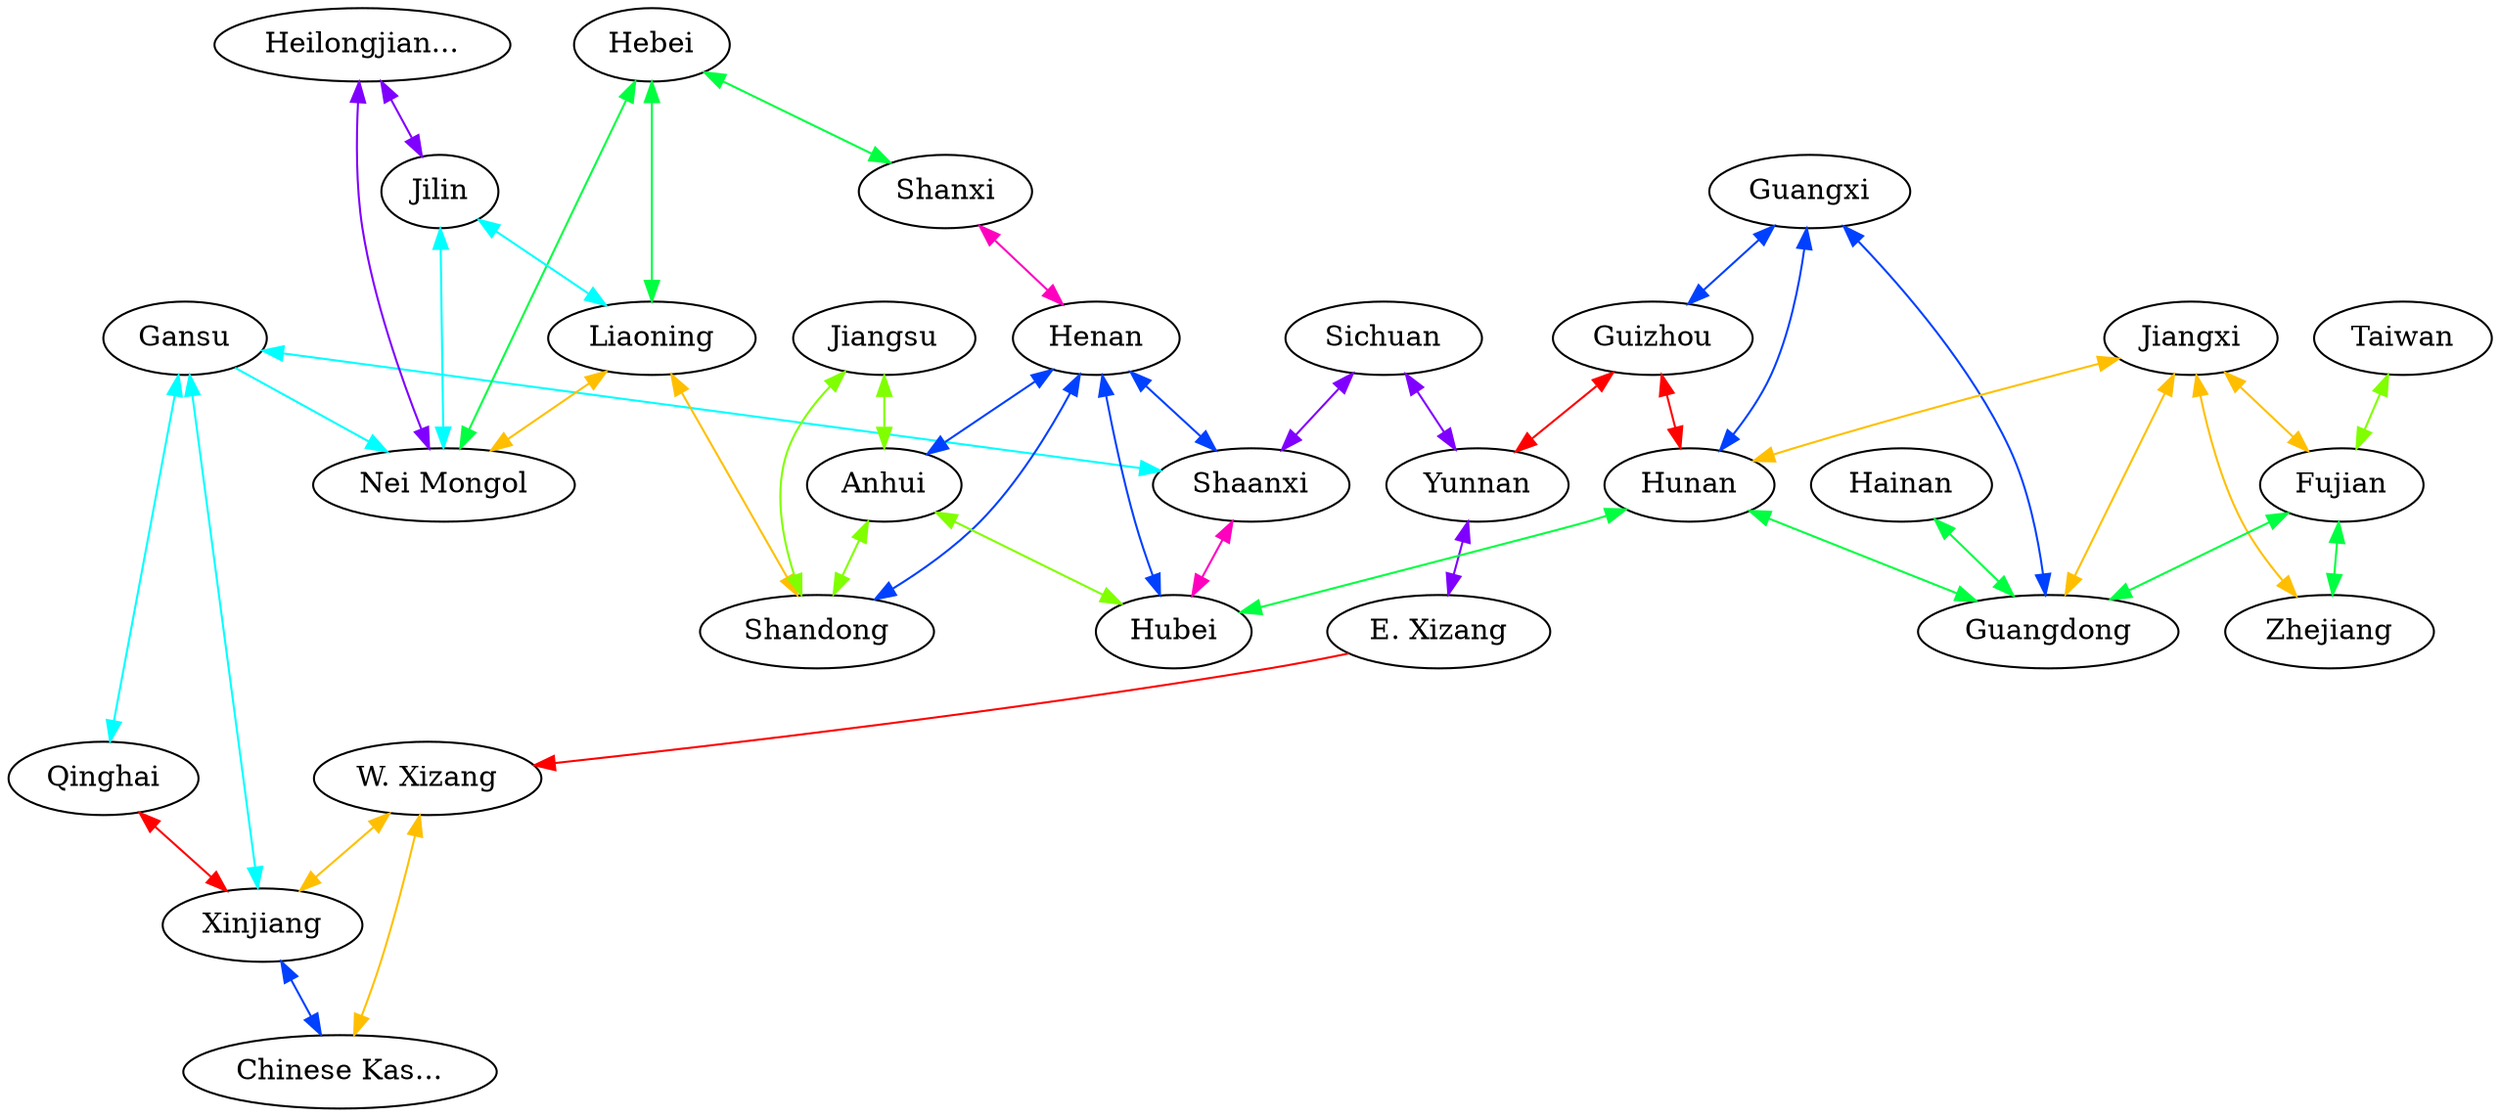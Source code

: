 graph x {
"Xinjiang" [pos="1.44444444444444,-3.16666666666667",label="Xinjiang"]
"Qinghai" [pos="3,-4.01388888888889",label="Qinghai"]
"Gansu" [pos="4.41666666666667,-4.18055555555556",label="Gansu"]
"Shaanxi" [pos="5.15277777777778,-4.15277777777778",label="Shaanxi"]
"W. Xizang" [pos="1.02777777777778,-4.31944444444444",label="W. Xizang"]
"E. Xizang" [pos="2.11111111111111,-4.98611111111111",label="E. Xizang"]
"Yunnan" [pos="3.88888888888889,-6.31944444444444",label="Yunnan"]
"Sichuan" [pos="4.22222222222222,-5.125",label="Sichuan"]
"Guizhou" [pos="4.98611111111111,-5.56944444444444",label="Guizhou"]
"Nei Mongol" [pos="5.20833333333333,-2.94444444444444",label="Nei Mongol"]
"Hebei" [pos="6.06944444444444,-3.36111111111111",label="Hebei"]
"Shanxi" [pos="5.54166666666667,-3.79166666666667",label="Shanxi"]
"Heilongjiang" [pos="7.5,-1.65277777777778",label="Heilongjian..."]
"Jilin" [pos="7.51388888888889,-2.27777777777778",label="Jilin"]
"Liaoning" [pos="7.09722222222222,-2.55555555555556",label="Liaoning"]
"Henan" [pos="5.66666666666667,-4.41666666666667",label="Henan"]
"Shandong" [pos="6.41666666666667,-3.875",label="Shandong"]
"Hubei" [pos="6.01388888888889,-4.90277777777778",label="Hubei"]
"Hunan" [pos="5.65277777777778,-5.59722222222222",label="Hunan"]
"Guangxi" [pos="5.18055555555556,-6.43055555555556",label="Guangxi"]
"Guangdong" [pos="5.83333333333333,-6.43055555555556",label="Guangdong"]
"Hainan" [pos="5.40277777777778,-7.19444444444444",label="Hainan"]
"Jiangsu" [pos="6.875,-4.47222222222222",label="Jiangsu"]
"Anhui" [pos="6.38888888888889,-4.44444444444444",label="Anhui"]
"Zhejiang" [pos="6.98611111111111,-5.19444444444444",label="Zhejiang"]
"Jiangxi" [pos="6.25,-5.54166666666667",label="Jiangxi"]
"Fujian" [pos="6.68055555555556,-5.81944444444444",label="Fujian"]
"Taiwan" [pos="7.20833333333333,-6.19444444444444",label="Taiwan"]
"Chinese Kashmir" [pos="0.375,-3.83333333333333",label="Chinese Kas..."]
"W. Xizang" -- "Chinese Kashmir" [dir="both",color="0.125,1,1"]
"W. Xizang" -- "Xinjiang" [dir="both",color="0.125,1,1"]
"Taiwan" -- "Fujian" [dir="both",color="0.25,1,1"]
"Hebei" -- "Nei Mongol" [dir="both",color="0.375,1,1"]
"Hebei" -- "Liaoning" [dir="both",color="0.375,1,1"]
"Hebei" -- "Shanxi" [dir="both",color="0.375,1,1"]
"Gansu" -- "Nei Mongol" [dir="forward",color="0.5,1,1"]
"Gansu" -- "Shaanxi" [dir="both",color="0.5,1,1"]
"Gansu" -- "Qinghai" [dir="both",color="0.5,1,1"]
"Gansu" -- "Xinjiang" [dir="both",color="0.5,1,1"]
"Guangxi" -- "Guizhou" [dir="both",color="0.625,1,1"]
"Guangxi" -- "Hunan" [dir="both",color="0.625,1,1"]
"Guangxi" -- "Guangdong" [dir="both",color="0.625,1,1"]
"Heilongjiang" -- "Nei Mongol" [dir="both",color="0.75,1,1"]
"Heilongjiang" -- "Jilin" [dir="both",color="0.75,1,1"]
"Shanxi" -- "Henan" [dir="both",color="0.875,1,1"]
"Qinghai" -- "Xinjiang" [dir="both",color="1,1,1"]
"Jiangxi" -- "Zhejiang" [dir="both",color="0.125,1,1"]
"Jiangxi" -- "Fujian" [dir="both",color="0.125,1,1"]
"Jiangxi" -- "Hunan" [dir="both",color="0.125,1,1"]
"Jiangxi" -- "Guangdong" [dir="both",color="0.125,1,1"]
"Jiangsu" -- "Anhui" [dir="both",color="0.25,1,1"]
"Jiangsu" -- "Shandong" [dir="both",color="0.25,1,1"]
"Hainan" -- "Guangdong" [dir="both",color="0.375,1,1"]
"Jilin" -- "Nei Mongol" [dir="both",color="0.5,1,1"]
"Jilin" -- "Liaoning" [dir="both",color="0.5,1,1"]
"Henan" -- "Shaanxi" [dir="both",color="0.625,1,1"]
"Henan" -- "Hubei" [dir="both",color="0.625,1,1"]
"Henan" -- "Anhui" [dir="both",color="0.625,1,1"]
"Henan" -- "Shandong" [dir="both",color="0.625,1,1"]
"Sichuan" -- "Shaanxi" [dir="both",color="0.75,1,1"]
"Sichuan" -- "Yunnan" [dir="both",color="0.75,1,1"]
"Shaanxi" -- "Hubei" [dir="both",color="0.875,1,1"]
"Guizhou" -- "Hunan" [dir="both",color="1,1,1"]
"Guizhou" -- "Yunnan" [dir="both",color="1,1,1"]
"Liaoning" -- "Nei Mongol" [dir="both",color="0.125,1,1"]
"Liaoning" -- "Shandong" [dir="both",color="0.125,1,1"]
"Anhui" -- "Hubei" [dir="both",color="0.25,1,1"]
"Anhui" -- "Shandong" [dir="both",color="0.25,1,1"]
"Hunan" -- "Hubei" [dir="both",color="0.375,1,1"]
"Hunan" -- "Guangdong" [dir="both",color="0.375,1,1"]
"Xinjiang" -- "Chinese Kashmir" [dir="both",color="0.625,1,1"]
"Yunnan" -- "E. Xizang" [dir="both",color="0.75,1,1"]
"E. Xizang" -- "W. Xizang" [dir="forward",color="1,1,1"]
"Fujian" -- "Zhejiang" [dir="both",color="0.375,1,1"]
"Fujian" -- "Guangdong" [dir="both",color="0.375,1,1"]
}
